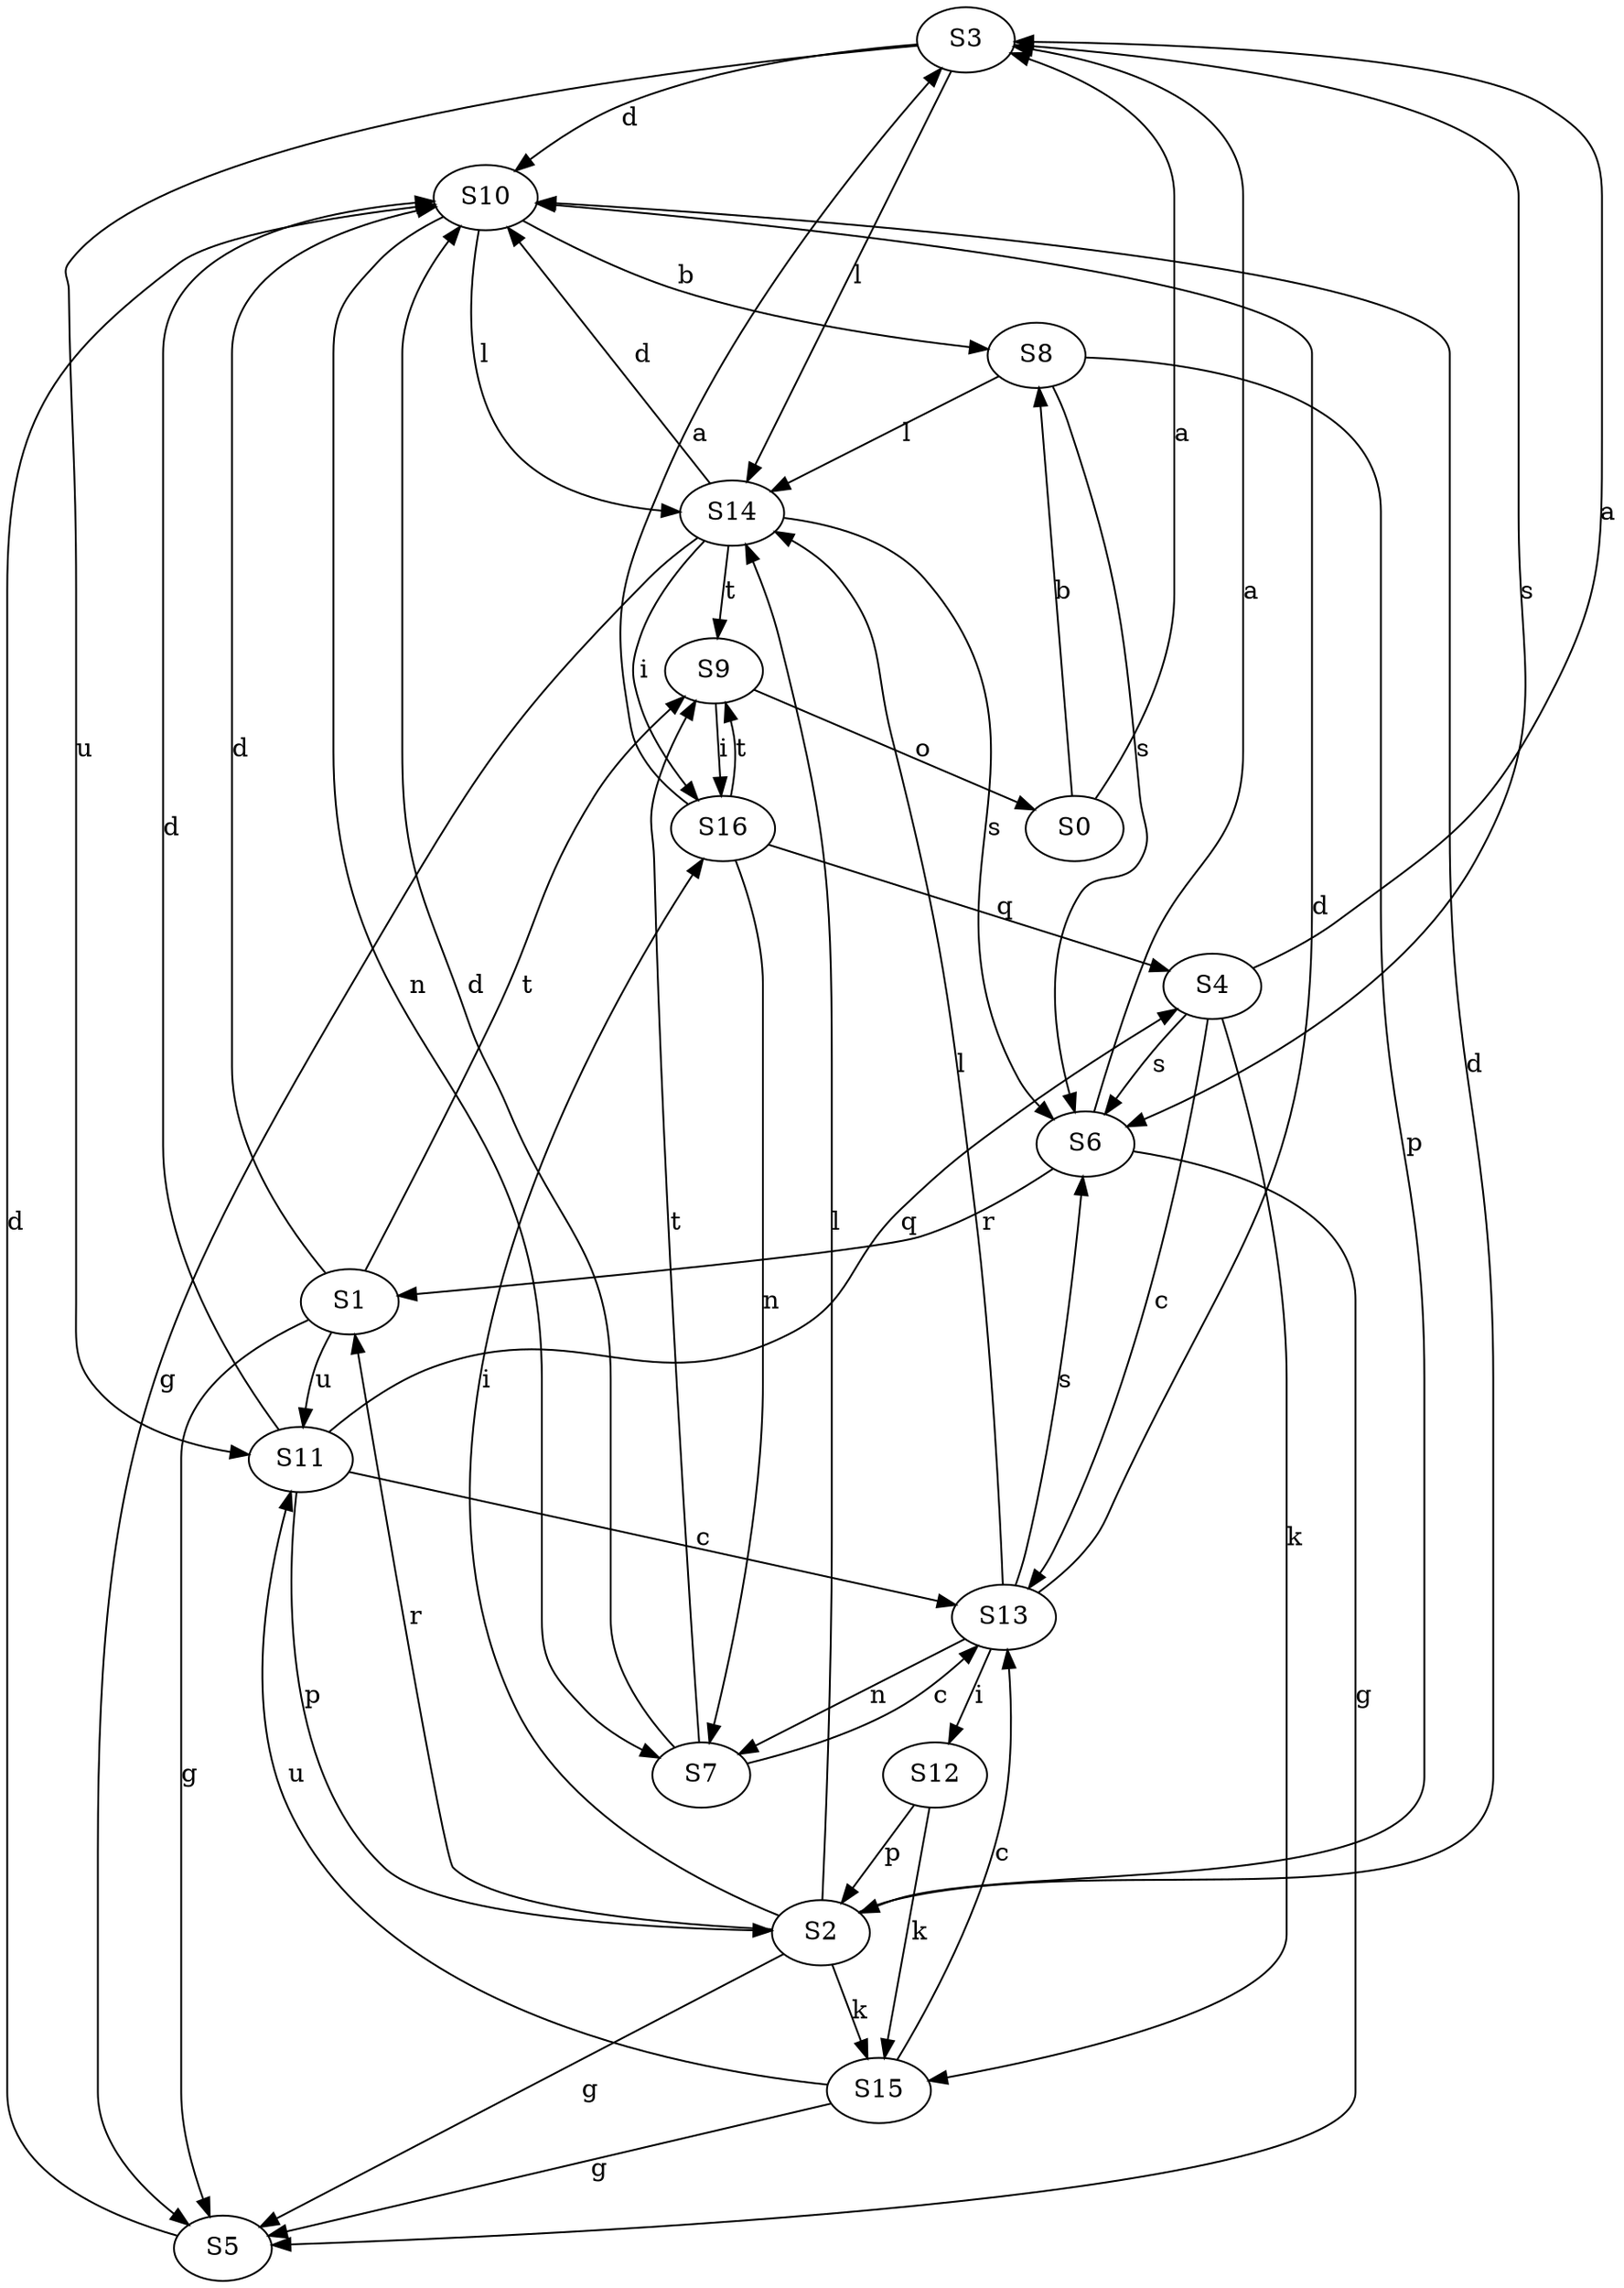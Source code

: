 strict digraph  {
S3;
S8;
S13;
S10;
S5;
S12;
S16;
S15;
S14;
S7;
S0;
S2;
S4;
S1;
S6;
S9;
S11;
S3 -> S10  [label=d];
S3 -> S14  [label=l];
S3 -> S6  [label=s];
S3 -> S11  [label=u];
S8 -> S14  [label=l];
S8 -> S2  [label=p];
S8 -> S6  [label=s];
S13 -> S10  [label=d];
S13 -> S12  [label=i];
S13 -> S14  [label=l];
S13 -> S7  [label=n];
S13 -> S6  [label=s];
S10 -> S8  [label=b];
S10 -> S14  [label=l];
S10 -> S7  [label=n];
S5 -> S10  [label=d];
S12 -> S15  [label=k];
S12 -> S2  [label=p];
S16 -> S3  [label=a];
S16 -> S7  [label=n];
S16 -> S4  [label=q];
S16 -> S9  [label=t];
S15 -> S13  [label=c];
S15 -> S5  [label=g];
S15 -> S11  [label=u];
S14 -> S10  [label=d];
S14 -> S5  [label=g];
S14 -> S16  [label=i];
S14 -> S6  [label=s];
S14 -> S9  [label=t];
S7 -> S13  [label=c];
S7 -> S10  [label=d];
S7 -> S9  [label=t];
S0 -> S3  [label=a];
S0 -> S8  [label=b];
S2 -> S10  [label=d];
S2 -> S5  [label=g];
S2 -> S16  [label=i];
S2 -> S15  [label=k];
S2 -> S14  [label=l];
S2 -> S1  [label=r];
S4 -> S3  [label=a];
S4 -> S13  [label=c];
S4 -> S15  [label=k];
S4 -> S6  [label=s];
S1 -> S10  [label=d];
S1 -> S5  [label=g];
S1 -> S9  [label=t];
S1 -> S11  [label=u];
S6 -> S3  [label=a];
S6 -> S5  [label=g];
S6 -> S1  [label=r];
S9 -> S16  [label=i];
S9 -> S0  [label=o];
S11 -> S13  [label=c];
S11 -> S10  [label=d];
S11 -> S2  [label=p];
S11 -> S4  [label=q];
}
